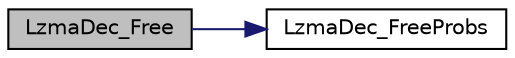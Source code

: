 digraph G
{
  edge [fontname="Helvetica",fontsize="10",labelfontname="Helvetica",labelfontsize="10"];
  node [fontname="Helvetica",fontsize="10",shape=record];
  rankdir="LR";
  Node1 [label="LzmaDec_Free",height=0.2,width=0.4,color="black", fillcolor="grey75", style="filled" fontcolor="black"];
  Node1 -> Node2 [color="midnightblue",fontsize="10",style="solid",fontname="Helvetica"];
  Node2 [label="LzmaDec_FreeProbs",height=0.2,width=0.4,color="black", fillcolor="white", style="filled",URL="$_lzma_dec_8c.html#a1b158d14a209d1a349d9198f39a926b5"];
}
